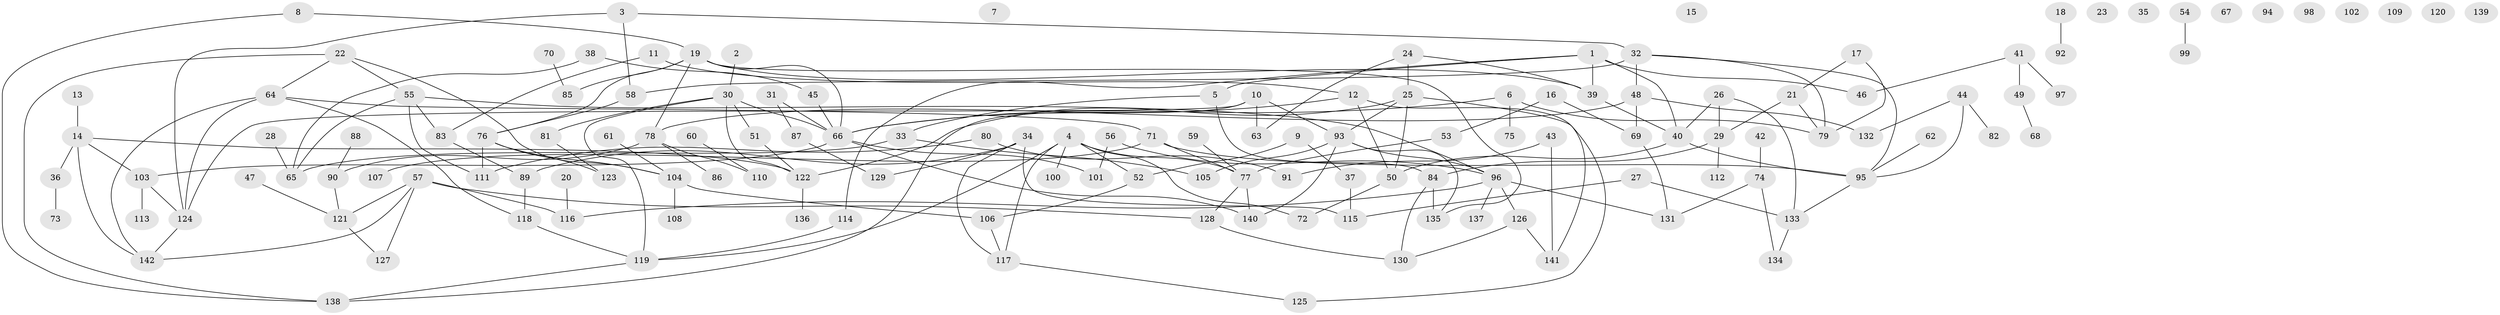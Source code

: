 // coarse degree distribution, {7: 0.02702702702702703, 6: 0.10810810810810811, 2: 0.22972972972972974, 3: 0.21621621621621623, 1: 0.14864864864864866, 4: 0.12162162162162163, 5: 0.12162162162162163, 8: 0.013513513513513514, 10: 0.013513513513513514}
// Generated by graph-tools (version 1.1) at 2025/35/03/04/25 23:35:46]
// undirected, 142 vertices, 188 edges
graph export_dot {
  node [color=gray90,style=filled];
  1;
  2;
  3;
  4;
  5;
  6;
  7;
  8;
  9;
  10;
  11;
  12;
  13;
  14;
  15;
  16;
  17;
  18;
  19;
  20;
  21;
  22;
  23;
  24;
  25;
  26;
  27;
  28;
  29;
  30;
  31;
  32;
  33;
  34;
  35;
  36;
  37;
  38;
  39;
  40;
  41;
  42;
  43;
  44;
  45;
  46;
  47;
  48;
  49;
  50;
  51;
  52;
  53;
  54;
  55;
  56;
  57;
  58;
  59;
  60;
  61;
  62;
  63;
  64;
  65;
  66;
  67;
  68;
  69;
  70;
  71;
  72;
  73;
  74;
  75;
  76;
  77;
  78;
  79;
  80;
  81;
  82;
  83;
  84;
  85;
  86;
  87;
  88;
  89;
  90;
  91;
  92;
  93;
  94;
  95;
  96;
  97;
  98;
  99;
  100;
  101;
  102;
  103;
  104;
  105;
  106;
  107;
  108;
  109;
  110;
  111;
  112;
  113;
  114;
  115;
  116;
  117;
  118;
  119;
  120;
  121;
  122;
  123;
  124;
  125;
  126;
  127;
  128;
  129;
  130;
  131;
  132;
  133;
  134;
  135;
  136;
  137;
  138;
  139;
  140;
  141;
  142;
  1 -- 5;
  1 -- 39;
  1 -- 40;
  1 -- 46;
  1 -- 114;
  2 -- 30;
  3 -- 32;
  3 -- 58;
  3 -- 124;
  4 -- 52;
  4 -- 72;
  4 -- 77;
  4 -- 100;
  4 -- 117;
  4 -- 119;
  5 -- 33;
  5 -- 84;
  6 -- 66;
  6 -- 75;
  6 -- 79;
  8 -- 19;
  8 -- 138;
  9 -- 37;
  9 -- 52;
  10 -- 63;
  10 -- 93;
  10 -- 124;
  10 -- 138;
  11 -- 12;
  11 -- 83;
  12 -- 50;
  12 -- 66;
  12 -- 125;
  13 -- 14;
  14 -- 36;
  14 -- 103;
  14 -- 122;
  14 -- 142;
  16 -- 53;
  16 -- 69;
  17 -- 21;
  17 -- 79;
  18 -- 92;
  19 -- 39;
  19 -- 66;
  19 -- 76;
  19 -- 78;
  19 -- 85;
  19 -- 135;
  20 -- 116;
  21 -- 29;
  21 -- 79;
  22 -- 55;
  22 -- 64;
  22 -- 104;
  22 -- 138;
  24 -- 25;
  24 -- 39;
  24 -- 63;
  25 -- 50;
  25 -- 93;
  25 -- 122;
  25 -- 141;
  26 -- 29;
  26 -- 40;
  26 -- 133;
  27 -- 115;
  27 -- 133;
  28 -- 65;
  29 -- 84;
  29 -- 112;
  30 -- 51;
  30 -- 66;
  30 -- 81;
  30 -- 119;
  30 -- 122;
  31 -- 66;
  31 -- 87;
  32 -- 48;
  32 -- 58;
  32 -- 79;
  32 -- 95;
  33 -- 65;
  33 -- 105;
  34 -- 89;
  34 -- 115;
  34 -- 117;
  34 -- 129;
  36 -- 73;
  37 -- 115;
  38 -- 45;
  38 -- 65;
  39 -- 40;
  40 -- 50;
  40 -- 95;
  41 -- 46;
  41 -- 49;
  41 -- 97;
  42 -- 74;
  43 -- 91;
  43 -- 141;
  44 -- 82;
  44 -- 95;
  44 -- 132;
  45 -- 66;
  47 -- 121;
  48 -- 69;
  48 -- 78;
  48 -- 132;
  49 -- 68;
  50 -- 72;
  51 -- 122;
  52 -- 106;
  53 -- 77;
  54 -- 99;
  55 -- 65;
  55 -- 83;
  55 -- 96;
  55 -- 111;
  56 -- 96;
  56 -- 101;
  57 -- 116;
  57 -- 121;
  57 -- 127;
  57 -- 128;
  57 -- 142;
  58 -- 76;
  59 -- 77;
  60 -- 110;
  61 -- 104;
  62 -- 95;
  64 -- 71;
  64 -- 118;
  64 -- 124;
  64 -- 142;
  66 -- 101;
  66 -- 103;
  66 -- 140;
  69 -- 131;
  70 -- 85;
  71 -- 77;
  71 -- 95;
  71 -- 107;
  74 -- 131;
  74 -- 134;
  76 -- 104;
  76 -- 111;
  76 -- 123;
  77 -- 128;
  77 -- 140;
  78 -- 86;
  78 -- 90;
  78 -- 110;
  80 -- 91;
  80 -- 111;
  81 -- 123;
  83 -- 89;
  84 -- 130;
  84 -- 135;
  87 -- 129;
  88 -- 90;
  89 -- 118;
  90 -- 121;
  93 -- 96;
  93 -- 105;
  93 -- 135;
  93 -- 140;
  95 -- 133;
  96 -- 116;
  96 -- 126;
  96 -- 131;
  96 -- 137;
  103 -- 113;
  103 -- 124;
  104 -- 106;
  104 -- 108;
  106 -- 117;
  114 -- 119;
  117 -- 125;
  118 -- 119;
  119 -- 138;
  121 -- 127;
  122 -- 136;
  124 -- 142;
  126 -- 130;
  126 -- 141;
  128 -- 130;
  133 -- 134;
}
